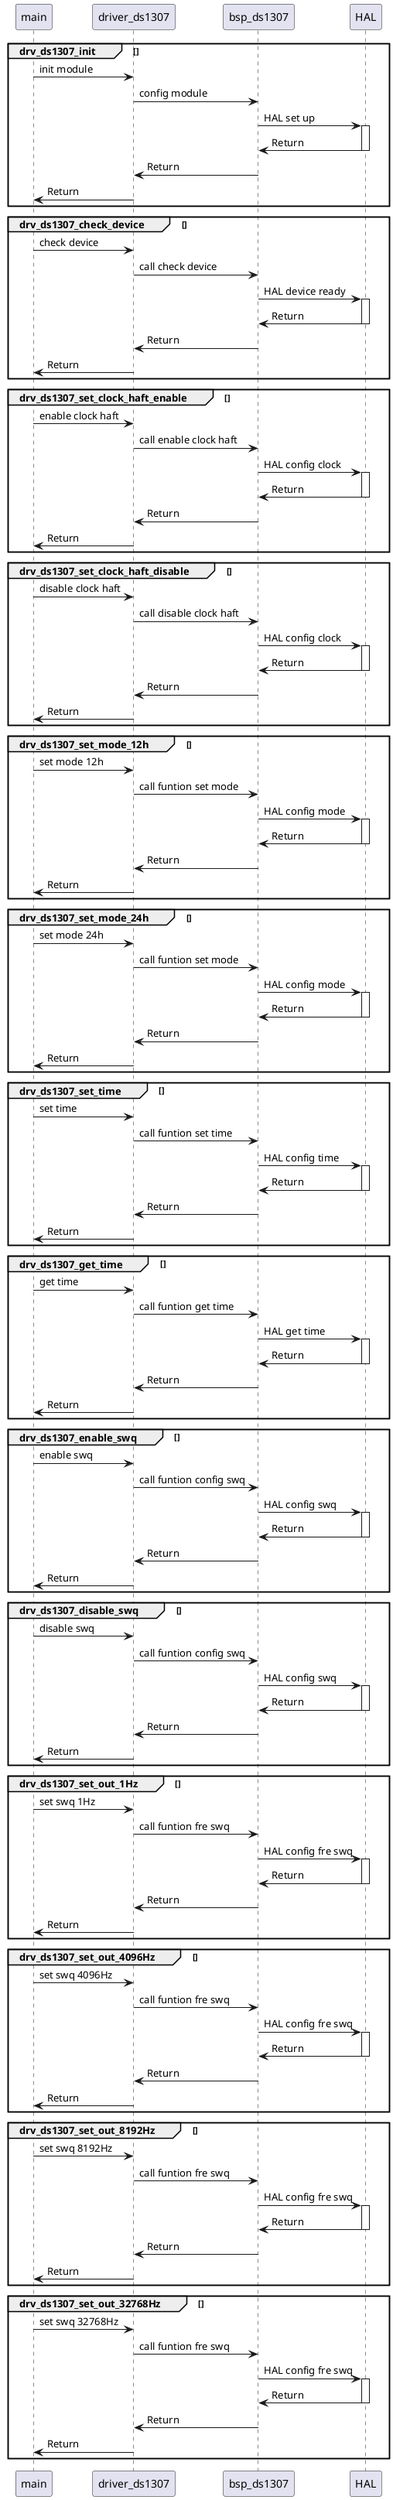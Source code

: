 @startuml ds1307

group drv_ds1307_init []
    main -> driver_ds1307 : init module
    driver_ds1307 -> bsp_ds1307 : config module
    bsp_ds1307 -> HAL: HAL set up
    activate HAL
    bsp_ds1307 <- HAL: Return
    deactivate HAL
    driver_ds1307 <- bsp_ds1307 : Return
    main <- driver_ds1307 : Return
end

group drv_ds1307_check_device []
    main -> driver_ds1307 : check device
    driver_ds1307 -> bsp_ds1307 : call check device
    bsp_ds1307 -> HAL: HAL device ready
    activate HAL
    bsp_ds1307 <- HAL: Return
    deactivate HAL
    driver_ds1307 <- bsp_ds1307 : Return
    main <- driver_ds1307 : Return
end

group drv_ds1307_set_clock_haft_enable []
    main -> driver_ds1307 : enable clock haft
    driver_ds1307 -> bsp_ds1307 : call enable clock haft
    bsp_ds1307 -> HAL: HAL config clock
    activate HAL
    bsp_ds1307 <- HAL: Return
    deactivate HAL
    driver_ds1307 <- bsp_ds1307 : Return
    main <- driver_ds1307 : Return
end

group drv_ds1307_set_clock_haft_disable []
    main -> driver_ds1307 : disable clock haft
    driver_ds1307 -> bsp_ds1307 : call disable clock haft
    bsp_ds1307 -> HAL: HAL config clock
    activate HAL
    bsp_ds1307 <- HAL: Return
    deactivate HAL
    driver_ds1307 <- bsp_ds1307 : Return
    main <- driver_ds1307 : Return
end

group drv_ds1307_set_mode_12h []
    main -> driver_ds1307 : set mode 12h
    driver_ds1307 -> bsp_ds1307 : call funtion set mode
    bsp_ds1307 -> HAL: HAL config mode
    activate HAL
    bsp_ds1307 <- HAL: Return
    deactivate HAL
    driver_ds1307 <- bsp_ds1307 : Return
    main <- driver_ds1307 : Return
end

group drv_ds1307_set_mode_24h []
    main -> driver_ds1307 : set mode 24h
    driver_ds1307 -> bsp_ds1307 : call funtion set mode
    bsp_ds1307 -> HAL: HAL config mode
    activate HAL
    bsp_ds1307 <- HAL: Return
    deactivate HAL
    driver_ds1307 <- bsp_ds1307 : Return
    main <- driver_ds1307 : Return
end

group drv_ds1307_set_time []
    main -> driver_ds1307 : set time
    driver_ds1307 -> bsp_ds1307 : call funtion set time
    bsp_ds1307 -> HAL: HAL config time
    activate HAL
    bsp_ds1307 <- HAL: Return
    deactivate HAL
    driver_ds1307 <- bsp_ds1307 : Return
    main <- driver_ds1307 : Return
end

group drv_ds1307_get_time []
    main -> driver_ds1307 : get time
    driver_ds1307 -> bsp_ds1307 : call funtion get time
    bsp_ds1307 -> HAL: HAL get time
    activate HAL
    bsp_ds1307 <- HAL: Return
    deactivate HAL
    driver_ds1307 <- bsp_ds1307 : Return
    main <- driver_ds1307 : Return
end

group drv_ds1307_enable_swq []
    main -> driver_ds1307 : enable swq
    driver_ds1307 -> bsp_ds1307 : call funtion config swq
    bsp_ds1307 -> HAL: HAL config swq
    activate HAL
    bsp_ds1307 <- HAL: Return
    deactivate HAL
    driver_ds1307 <- bsp_ds1307 : Return
    main <- driver_ds1307 : Return
end

group drv_ds1307_disable_swq []
    main -> driver_ds1307 : disable swq
    driver_ds1307 -> bsp_ds1307 : call funtion config swq
    bsp_ds1307 -> HAL: HAL config swq
    activate HAL
    bsp_ds1307 <- HAL: Return
    deactivate HAL
    driver_ds1307 <- bsp_ds1307 : Return
    main <- driver_ds1307 : Return
end

group drv_ds1307_set_out_1Hz []
    main -> driver_ds1307 : set swq 1Hz
    driver_ds1307 -> bsp_ds1307 : call funtion fre swq
    bsp_ds1307 -> HAL: HAL config fre swq
    activate HAL
    bsp_ds1307 <- HAL: Return
    deactivate HAL
    driver_ds1307 <- bsp_ds1307 : Return
    main <- driver_ds1307 : Return
end

group drv_ds1307_set_out_4096Hz []
    main -> driver_ds1307 : set swq 4096Hz
    driver_ds1307 -> bsp_ds1307 : call funtion fre swq
    bsp_ds1307 -> HAL: HAL config fre swq
    activate HAL
    bsp_ds1307 <- HAL: Return
    deactivate HAL
    driver_ds1307 <- bsp_ds1307 : Return
    main <- driver_ds1307 : Return
end

group drv_ds1307_set_out_8192Hz []
    main -> driver_ds1307 : set swq 8192Hz
    driver_ds1307 -> bsp_ds1307 : call funtion fre swq
    bsp_ds1307 -> HAL: HAL config fre swq
    activate HAL
    bsp_ds1307 <- HAL: Return
    deactivate HAL
    driver_ds1307 <- bsp_ds1307 : Return
    main <- driver_ds1307 : Return
end

group drv_ds1307_set_out_32768Hz []
    main -> driver_ds1307 : set swq 32768Hz
    driver_ds1307 -> bsp_ds1307 : call funtion fre swq
    bsp_ds1307 -> HAL: HAL config fre swq
    activate HAL
    bsp_ds1307 <- HAL: Return
    deactivate HAL
    driver_ds1307 <- bsp_ds1307 : Return
    main <- driver_ds1307 : Return
end

@enduml
